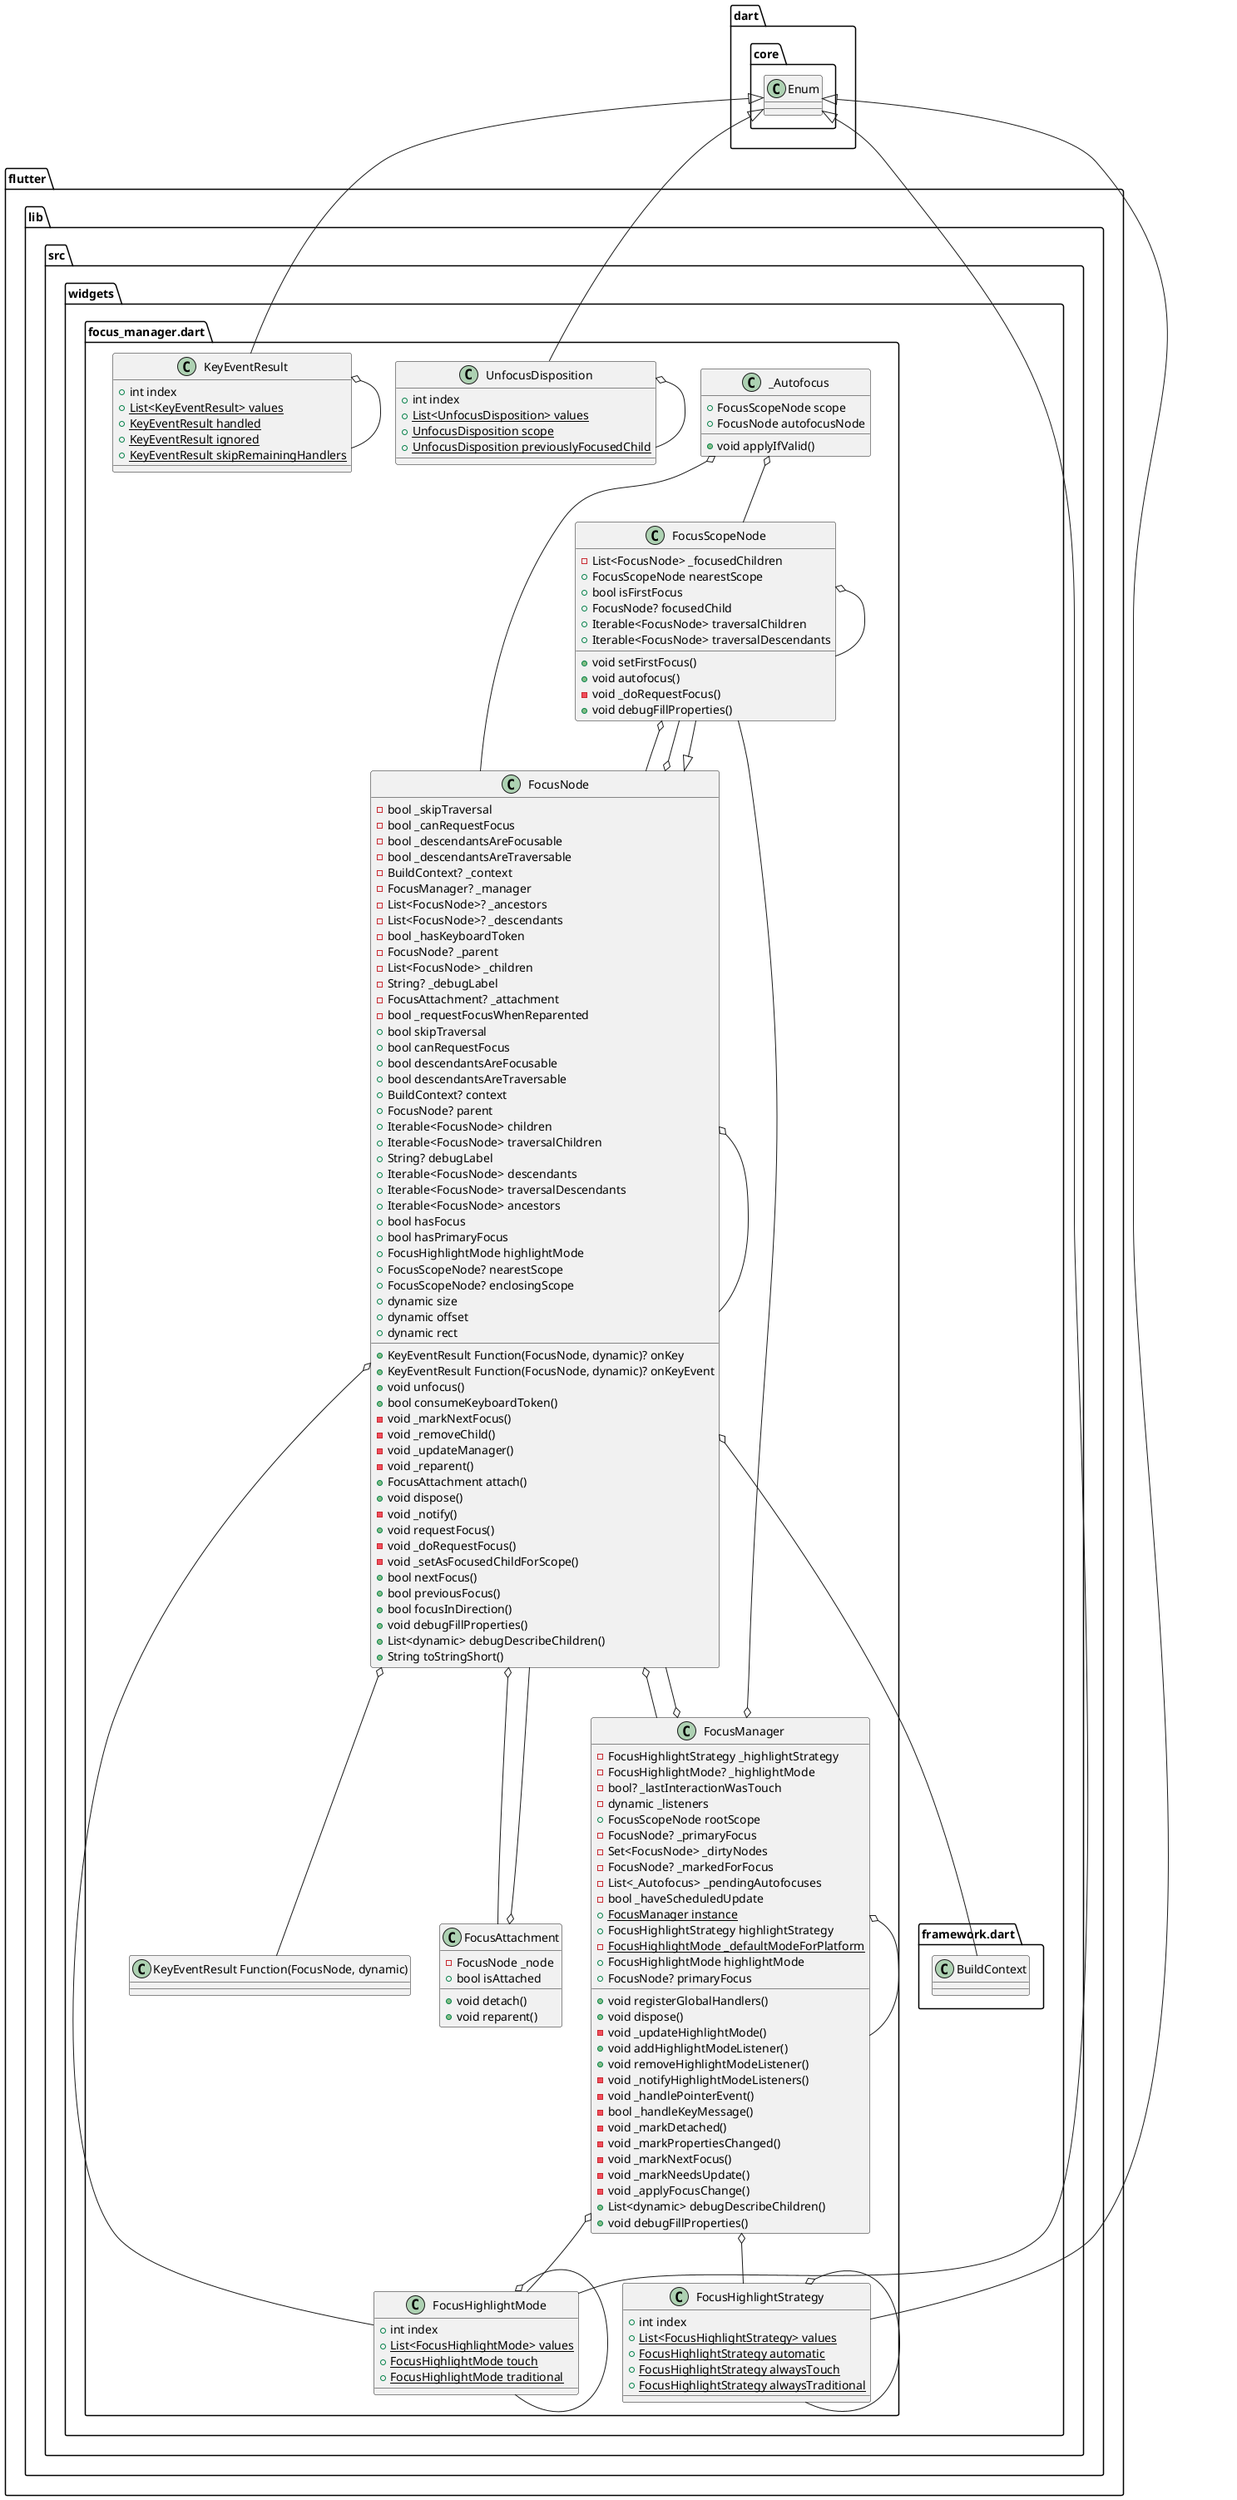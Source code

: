 @startuml
set namespaceSeparator ::

class "flutter::lib::src::widgets::focus_manager.dart::_Autofocus" {
  +FocusScopeNode scope
  +FocusNode autofocusNode
  +void applyIfValid()
}

"flutter::lib::src::widgets::focus_manager.dart::_Autofocus" o-- "flutter::lib::src::widgets::focus_manager.dart::FocusScopeNode"
"flutter::lib::src::widgets::focus_manager.dart::_Autofocus" o-- "flutter::lib::src::widgets::focus_manager.dart::FocusNode"

class "flutter::lib::src::widgets::focus_manager.dart::FocusAttachment" {
  -FocusNode _node
  +bool isAttached
  +void detach()
  +void reparent()
}

"flutter::lib::src::widgets::focus_manager.dart::FocusAttachment" o-- "flutter::lib::src::widgets::focus_manager.dart::FocusNode"

class "flutter::lib::src::widgets::focus_manager.dart::FocusNode" {
  -bool _skipTraversal
  -bool _canRequestFocus
  -bool _descendantsAreFocusable
  -bool _descendantsAreTraversable
  -BuildContext? _context
  +KeyEventResult Function(FocusNode, dynamic)? onKey
  +KeyEventResult Function(FocusNode, dynamic)? onKeyEvent
  -FocusManager? _manager
  -List<FocusNode>? _ancestors
  -List<FocusNode>? _descendants
  -bool _hasKeyboardToken
  -FocusNode? _parent
  -List<FocusNode> _children
  -String? _debugLabel
  -FocusAttachment? _attachment
  -bool _requestFocusWhenReparented
  +bool skipTraversal
  +bool canRequestFocus
  +bool descendantsAreFocusable
  +bool descendantsAreTraversable
  +BuildContext? context
  +FocusNode? parent
  +Iterable<FocusNode> children
  +Iterable<FocusNode> traversalChildren
  +String? debugLabel
  +Iterable<FocusNode> descendants
  +Iterable<FocusNode> traversalDescendants
  +Iterable<FocusNode> ancestors
  +bool hasFocus
  +bool hasPrimaryFocus
  +FocusHighlightMode highlightMode
  +FocusScopeNode? nearestScope
  +FocusScopeNode? enclosingScope
  +dynamic size
  +dynamic offset
  +dynamic rect
  +void unfocus()
  +bool consumeKeyboardToken()
  -void _markNextFocus()
  -void _removeChild()
  -void _updateManager()
  -void _reparent()
  +FocusAttachment attach()
  +void dispose()
  -void _notify()
  +void requestFocus()
  -void _doRequestFocus()
  -void _setAsFocusedChildForScope()
  +bool nextFocus()
  +bool previousFocus()
  +bool focusInDirection()
  +void debugFillProperties()
  +List<dynamic> debugDescribeChildren()
  +String toStringShort()
}

"flutter::lib::src::widgets::focus_manager.dart::FocusNode" o-- "flutter::lib::src::widgets::framework.dart::BuildContext"
"flutter::lib::src::widgets::focus_manager.dart::FocusNode" o-- "flutter::lib::src::widgets::focus_manager.dart::KeyEventResult Function(FocusNode, dynamic)"
"flutter::lib::src::widgets::focus_manager.dart::FocusNode" o-- "flutter::lib::src::widgets::focus_manager.dart::FocusManager"
"flutter::lib::src::widgets::focus_manager.dart::FocusNode" o-- "flutter::lib::src::widgets::focus_manager.dart::FocusNode"
"flutter::lib::src::widgets::focus_manager.dart::FocusNode" o-- "flutter::lib::src::widgets::focus_manager.dart::FocusAttachment"
"flutter::lib::src::widgets::focus_manager.dart::FocusNode" o-- "flutter::lib::src::widgets::focus_manager.dart::FocusHighlightMode"
"flutter::lib::src::widgets::focus_manager.dart::FocusNode" o-- "flutter::lib::src::widgets::focus_manager.dart::FocusScopeNode"

class "flutter::lib::src::widgets::focus_manager.dart::FocusScopeNode" {
  -List<FocusNode> _focusedChildren
  +FocusScopeNode nearestScope
  +bool isFirstFocus
  +FocusNode? focusedChild
  +Iterable<FocusNode> traversalChildren
  +Iterable<FocusNode> traversalDescendants
  +void setFirstFocus()
  +void autofocus()
  -void _doRequestFocus()
  +void debugFillProperties()
}

"flutter::lib::src::widgets::focus_manager.dart::FocusScopeNode" o-- "flutter::lib::src::widgets::focus_manager.dart::FocusScopeNode"
"flutter::lib::src::widgets::focus_manager.dart::FocusScopeNode" o-- "flutter::lib::src::widgets::focus_manager.dart::FocusNode"
"flutter::lib::src::widgets::focus_manager.dart::FocusNode" <|-- "flutter::lib::src::widgets::focus_manager.dart::FocusScopeNode"

class "flutter::lib::src::widgets::focus_manager.dart::FocusManager" {
  -FocusHighlightStrategy _highlightStrategy
  -FocusHighlightMode? _highlightMode
  -bool? _lastInteractionWasTouch
  -dynamic _listeners
  +FocusScopeNode rootScope
  -FocusNode? _primaryFocus
  -Set<FocusNode> _dirtyNodes
  -FocusNode? _markedForFocus
  -List<_Autofocus> _pendingAutofocuses
  -bool _haveScheduledUpdate
  {static} +FocusManager instance
  +FocusHighlightStrategy highlightStrategy
  {static} -FocusHighlightMode _defaultModeForPlatform
  +FocusHighlightMode highlightMode
  +FocusNode? primaryFocus
  +void registerGlobalHandlers()
  +void dispose()
  -void _updateHighlightMode()
  +void addHighlightModeListener()
  +void removeHighlightModeListener()
  -void _notifyHighlightModeListeners()
  -void _handlePointerEvent()
  -bool _handleKeyMessage()
  -void _markDetached()
  -void _markPropertiesChanged()
  -void _markNextFocus()
  -void _markNeedsUpdate()
  -void _applyFocusChange()
  +List<dynamic> debugDescribeChildren()
  +void debugFillProperties()
}

"flutter::lib::src::widgets::focus_manager.dart::FocusManager" o-- "flutter::lib::src::widgets::focus_manager.dart::FocusHighlightStrategy"
"flutter::lib::src::widgets::focus_manager.dart::FocusManager" o-- "flutter::lib::src::widgets::focus_manager.dart::FocusHighlightMode"
"flutter::lib::src::widgets::focus_manager.dart::FocusManager" o-- "flutter::lib::src::widgets::focus_manager.dart::FocusScopeNode"
"flutter::lib::src::widgets::focus_manager.dart::FocusManager" o-- "flutter::lib::src::widgets::focus_manager.dart::FocusNode"
"flutter::lib::src::widgets::focus_manager.dart::FocusManager" o-- "flutter::lib::src::widgets::focus_manager.dart::FocusManager"

class "flutter::lib::src::widgets::focus_manager.dart::KeyEventResult" {
  +int index
  {static} +List<KeyEventResult> values
  {static} +KeyEventResult handled
  {static} +KeyEventResult ignored
  {static} +KeyEventResult skipRemainingHandlers
}

"flutter::lib::src::widgets::focus_manager.dart::KeyEventResult" o-- "flutter::lib::src::widgets::focus_manager.dart::KeyEventResult"
"dart::core::Enum" <|-- "flutter::lib::src::widgets::focus_manager.dart::KeyEventResult"

class "flutter::lib::src::widgets::focus_manager.dart::UnfocusDisposition" {
  +int index
  {static} +List<UnfocusDisposition> values
  {static} +UnfocusDisposition scope
  {static} +UnfocusDisposition previouslyFocusedChild
}

"flutter::lib::src::widgets::focus_manager.dart::UnfocusDisposition" o-- "flutter::lib::src::widgets::focus_manager.dart::UnfocusDisposition"
"dart::core::Enum" <|-- "flutter::lib::src::widgets::focus_manager.dart::UnfocusDisposition"

class "flutter::lib::src::widgets::focus_manager.dart::FocusHighlightMode" {
  +int index
  {static} +List<FocusHighlightMode> values
  {static} +FocusHighlightMode touch
  {static} +FocusHighlightMode traditional
}

"flutter::lib::src::widgets::focus_manager.dart::FocusHighlightMode" o-- "flutter::lib::src::widgets::focus_manager.dart::FocusHighlightMode"
"dart::core::Enum" <|-- "flutter::lib::src::widgets::focus_manager.dart::FocusHighlightMode"

class "flutter::lib::src::widgets::focus_manager.dart::FocusHighlightStrategy" {
  +int index
  {static} +List<FocusHighlightStrategy> values
  {static} +FocusHighlightStrategy automatic
  {static} +FocusHighlightStrategy alwaysTouch
  {static} +FocusHighlightStrategy alwaysTraditional
}

"flutter::lib::src::widgets::focus_manager.dart::FocusHighlightStrategy" o-- "flutter::lib::src::widgets::focus_manager.dart::FocusHighlightStrategy"
"dart::core::Enum" <|-- "flutter::lib::src::widgets::focus_manager.dart::FocusHighlightStrategy"


@enduml